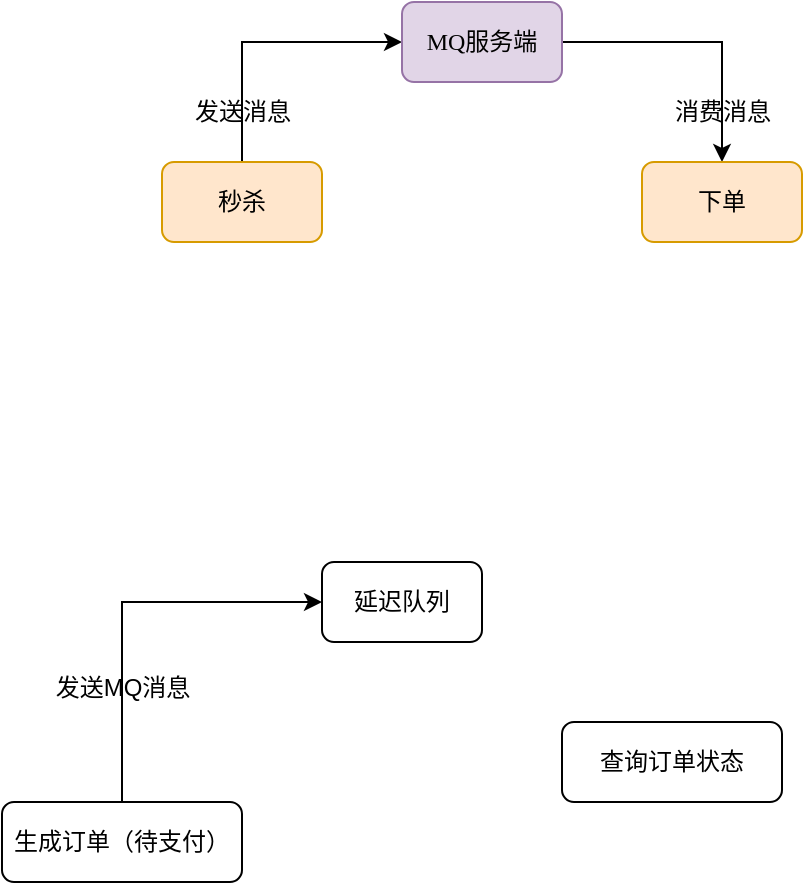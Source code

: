 <mxfile version="23.0.2" type="github">
  <diagram name="第 1 页" id="uyouohGRBcDSfjJ6WK2Q">
    <mxGraphModel dx="1434" dy="338" grid="1" gridSize="10" guides="1" tooltips="1" connect="1" arrows="1" fold="1" page="0" pageScale="1" pageWidth="827" pageHeight="1169" math="0" shadow="0">
      <root>
        <mxCell id="0" />
        <mxCell id="1" parent="0" />
        <mxCell id="Weh22ql0-clUbXLXubPP-4" style="edgeStyle=orthogonalEdgeStyle;rounded=0;orthogonalLoop=1;jettySize=auto;html=1;exitX=0.5;exitY=0;exitDx=0;exitDy=0;" edge="1" parent="1" source="Weh22ql0-clUbXLXubPP-1" target="Weh22ql0-clUbXLXubPP-2">
          <mxGeometry relative="1" as="geometry">
            <Array as="points">
              <mxPoint x="200" y="580" />
            </Array>
          </mxGeometry>
        </mxCell>
        <mxCell id="Weh22ql0-clUbXLXubPP-1" value="秒杀" style="rounded=1;whiteSpace=wrap;html=1;fontFamily=Comic Sans MS;fillColor=#ffe6cc;strokeColor=#d79b00;" vertex="1" parent="1">
          <mxGeometry x="160" y="640" width="80" height="40" as="geometry" />
        </mxCell>
        <mxCell id="Weh22ql0-clUbXLXubPP-5" style="edgeStyle=orthogonalEdgeStyle;rounded=0;orthogonalLoop=1;jettySize=auto;html=1;exitX=1;exitY=0.5;exitDx=0;exitDy=0;entryX=0.5;entryY=0;entryDx=0;entryDy=0;" edge="1" parent="1" source="Weh22ql0-clUbXLXubPP-2" target="Weh22ql0-clUbXLXubPP-3">
          <mxGeometry relative="1" as="geometry" />
        </mxCell>
        <mxCell id="Weh22ql0-clUbXLXubPP-2" value="MQ服务端" style="rounded=1;whiteSpace=wrap;html=1;fontFamily=Comic Sans MS;fillColor=#e1d5e7;strokeColor=#9673a6;" vertex="1" parent="1">
          <mxGeometry x="280" y="560" width="80" height="40" as="geometry" />
        </mxCell>
        <mxCell id="Weh22ql0-clUbXLXubPP-3" value="下单" style="rounded=1;whiteSpace=wrap;html=1;fontFamily=Comic Sans MS;fillColor=#ffe6cc;strokeColor=#d79b00;" vertex="1" parent="1">
          <mxGeometry x="400" y="640" width="80" height="40" as="geometry" />
        </mxCell>
        <mxCell id="Weh22ql0-clUbXLXubPP-6" value="发送消息" style="text;html=1;align=center;verticalAlign=middle;resizable=0;points=[];autosize=1;strokeColor=none;fillColor=none;fontFamily=Comic Sans MS;" vertex="1" parent="1">
          <mxGeometry x="165" y="600" width="70" height="30" as="geometry" />
        </mxCell>
        <mxCell id="Weh22ql0-clUbXLXubPP-7" value="消费消息" style="text;html=1;align=center;verticalAlign=middle;resizable=0;points=[];autosize=1;strokeColor=none;fillColor=none;fontFamily=Comic Sans MS;" vertex="1" parent="1">
          <mxGeometry x="405" y="600" width="70" height="30" as="geometry" />
        </mxCell>
        <mxCell id="Weh22ql0-clUbXLXubPP-11" style="edgeStyle=orthogonalEdgeStyle;rounded=0;orthogonalLoop=1;jettySize=auto;html=1;exitX=0.5;exitY=0;exitDx=0;exitDy=0;entryX=0;entryY=0.5;entryDx=0;entryDy=0;" edge="1" parent="1" source="Weh22ql0-clUbXLXubPP-9" target="Weh22ql0-clUbXLXubPP-10">
          <mxGeometry relative="1" as="geometry" />
        </mxCell>
        <mxCell id="Weh22ql0-clUbXLXubPP-9" value="生成订单（待支付）" style="rounded=1;whiteSpace=wrap;html=1;" vertex="1" parent="1">
          <mxGeometry x="80" y="960" width="120" height="40" as="geometry" />
        </mxCell>
        <mxCell id="Weh22ql0-clUbXLXubPP-10" value="延迟队列" style="rounded=1;whiteSpace=wrap;html=1;" vertex="1" parent="1">
          <mxGeometry x="240" y="840" width="80" height="40" as="geometry" />
        </mxCell>
        <mxCell id="Weh22ql0-clUbXLXubPP-12" value="发送MQ消息" style="text;html=1;align=center;verticalAlign=middle;resizable=0;points=[];autosize=1;strokeColor=none;fillColor=none;" vertex="1" parent="1">
          <mxGeometry x="95" y="888" width="90" height="30" as="geometry" />
        </mxCell>
        <mxCell id="Weh22ql0-clUbXLXubPP-13" value="查询订单状态" style="rounded=1;whiteSpace=wrap;html=1;" vertex="1" parent="1">
          <mxGeometry x="360" y="920" width="110" height="40" as="geometry" />
        </mxCell>
      </root>
    </mxGraphModel>
  </diagram>
</mxfile>
